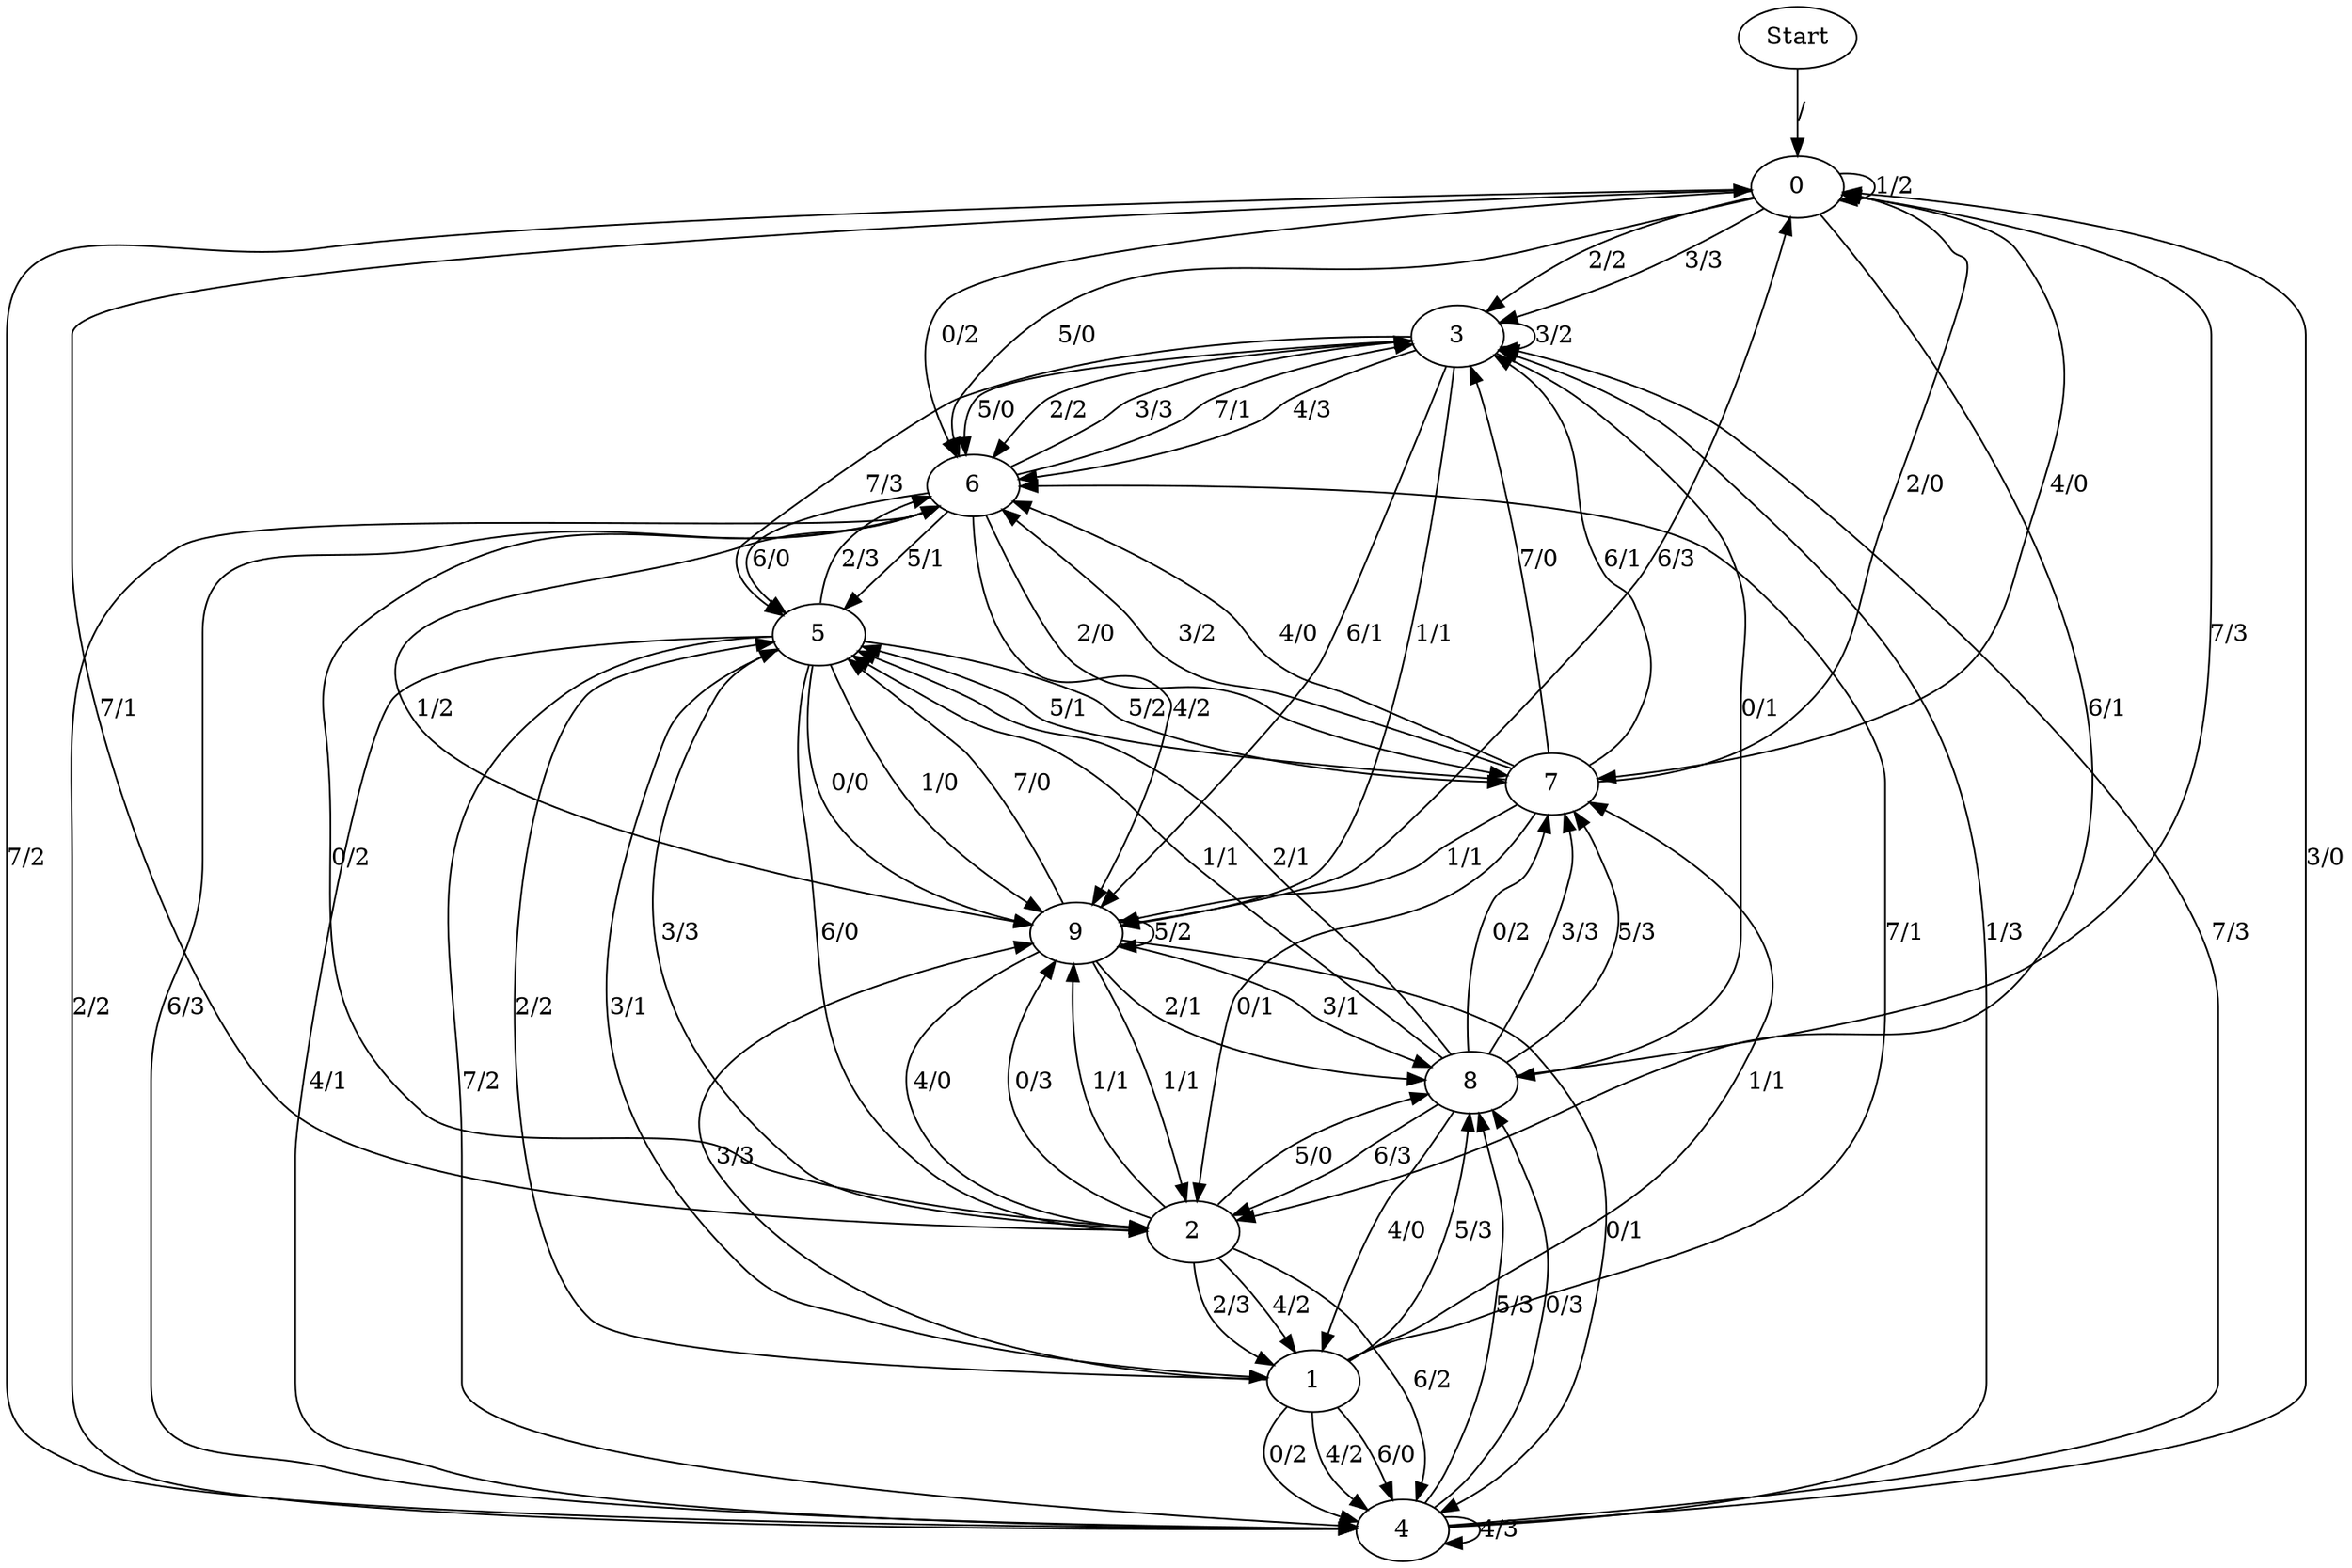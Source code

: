 digraph {
	Start -> 0 [label="/"]
	0 -> 3 [label="3/3"]
	0 -> 7 [label="4/0"]
	0 -> 6 [label="5/0"]
	0 -> 2 [label="6/1"]
	0 -> 4 [label="7/2"]
	0 -> 6 [label="0/2"]
	0 -> 0 [label="1/2"]
	0 -> 3 [label="2/2"]
	6 -> 7 [label="2/0"]
	6 -> 3 [label="3/3"]
	6 -> 9 [label="4/2"]
	6 -> 5 [label="5/1"]
	6 -> 5 [label="6/0"]
	6 -> 3 [label="7/1"]
	6 -> 2 [label="0/2"]
	6 -> 9 [label="1/2"]
	9 -> 9 [label="5/2"]
	9 -> 0 [label="6/3"]
	9 -> 5 [label="7/0"]
	9 -> 4 [label="0/1"]
	9 -> 2 [label="1/1"]
	9 -> 8 [label="2/1"]
	9 -> 8 [label="3/1"]
	9 -> 2 [label="4/0"]
	2 -> 8 [label="5/0"]
	2 -> 4 [label="6/2"]
	2 -> 0 [label="7/1"]
	2 -> 9 [label="0/3"]
	2 -> 9 [label="1/1"]
	2 -> 1 [label="2/3"]
	2 -> 5 [label="3/3"]
	2 -> 1 [label="4/2"]
	1 -> 4 [label="4/2"]
	1 -> 8 [label="5/3"]
	1 -> 4 [label="6/0"]
	1 -> 6 [label="7/1"]
	1 -> 4 [label="0/2"]
	1 -> 7 [label="1/1"]
	1 -> 5 [label="2/2"]
	1 -> 9 [label="3/3"]
	4 -> 3 [label="1/3"]
	4 -> 6 [label="2/2"]
	4 -> 0 [label="3/0"]
	4 -> 4 [label="4/3"]
	4 -> 8 [label="5/3"]
	4 -> 6 [label="6/3"]
	4 -> 3 [label="7/3"]
	4 -> 8 [label="0/3"]
	8 -> 5 [label="1/1"]
	8 -> 5 [label="2/1"]
	8 -> 7 [label="3/3"]
	8 -> 1 [label="4/0"]
	8 -> 7 [label="5/3"]
	8 -> 2 [label="6/3"]
	8 -> 0 [label="7/3"]
	8 -> 7 [label="0/2"]
	7 -> 0 [label="2/0"]
	7 -> 6 [label="3/2"]
	7 -> 6 [label="4/0"]
	7 -> 5 [label="5/1"]
	7 -> 3 [label="6/1"]
	7 -> 3 [label="7/0"]
	7 -> 2 [label="0/1"]
	7 -> 9 [label="1/1"]
	3 -> 6 [label="4/3"]
	3 -> 6 [label="5/0"]
	3 -> 9 [label="6/1"]
	3 -> 5 [label="7/3"]
	3 -> 8 [label="0/1"]
	3 -> 9 [label="1/1"]
	3 -> 6 [label="2/2"]
	3 -> 3 [label="3/2"]
	5 -> 9 [label="1/0"]
	5 -> 6 [label="2/3"]
	5 -> 1 [label="3/1"]
	5 -> 4 [label="4/1"]
	5 -> 7 [label="5/2"]
	5 -> 2 [label="6/0"]
	5 -> 4 [label="7/2"]
	5 -> 9 [label="0/0"]
}